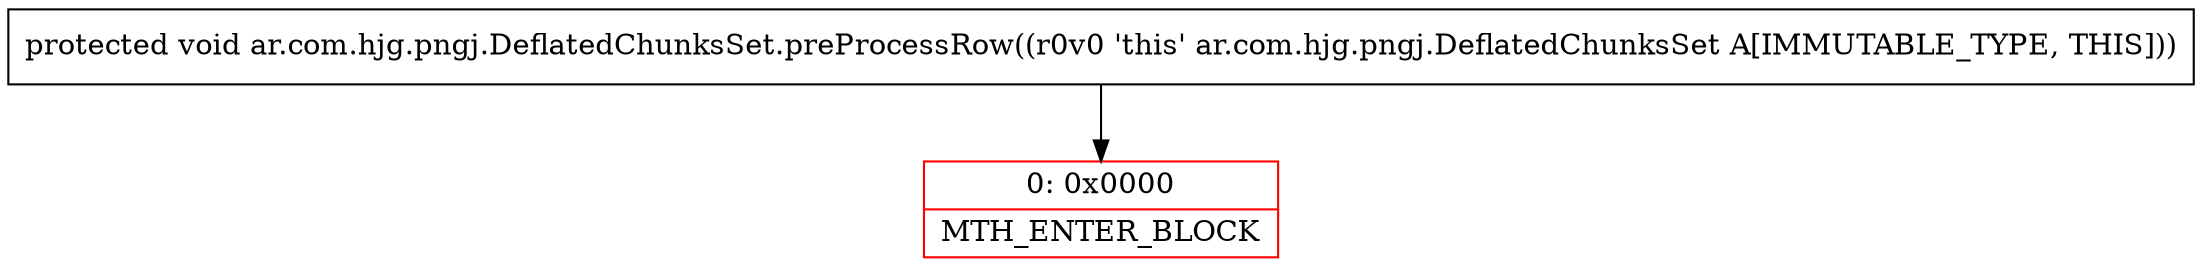 digraph "CFG forar.com.hjg.pngj.DeflatedChunksSet.preProcessRow()V" {
subgraph cluster_Region_1348540427 {
label = "R(0)";
node [shape=record,color=blue];
}
Node_0 [shape=record,color=red,label="{0\:\ 0x0000|MTH_ENTER_BLOCK\l}"];
MethodNode[shape=record,label="{protected void ar.com.hjg.pngj.DeflatedChunksSet.preProcessRow((r0v0 'this' ar.com.hjg.pngj.DeflatedChunksSet A[IMMUTABLE_TYPE, THIS])) }"];
MethodNode -> Node_0;
}

